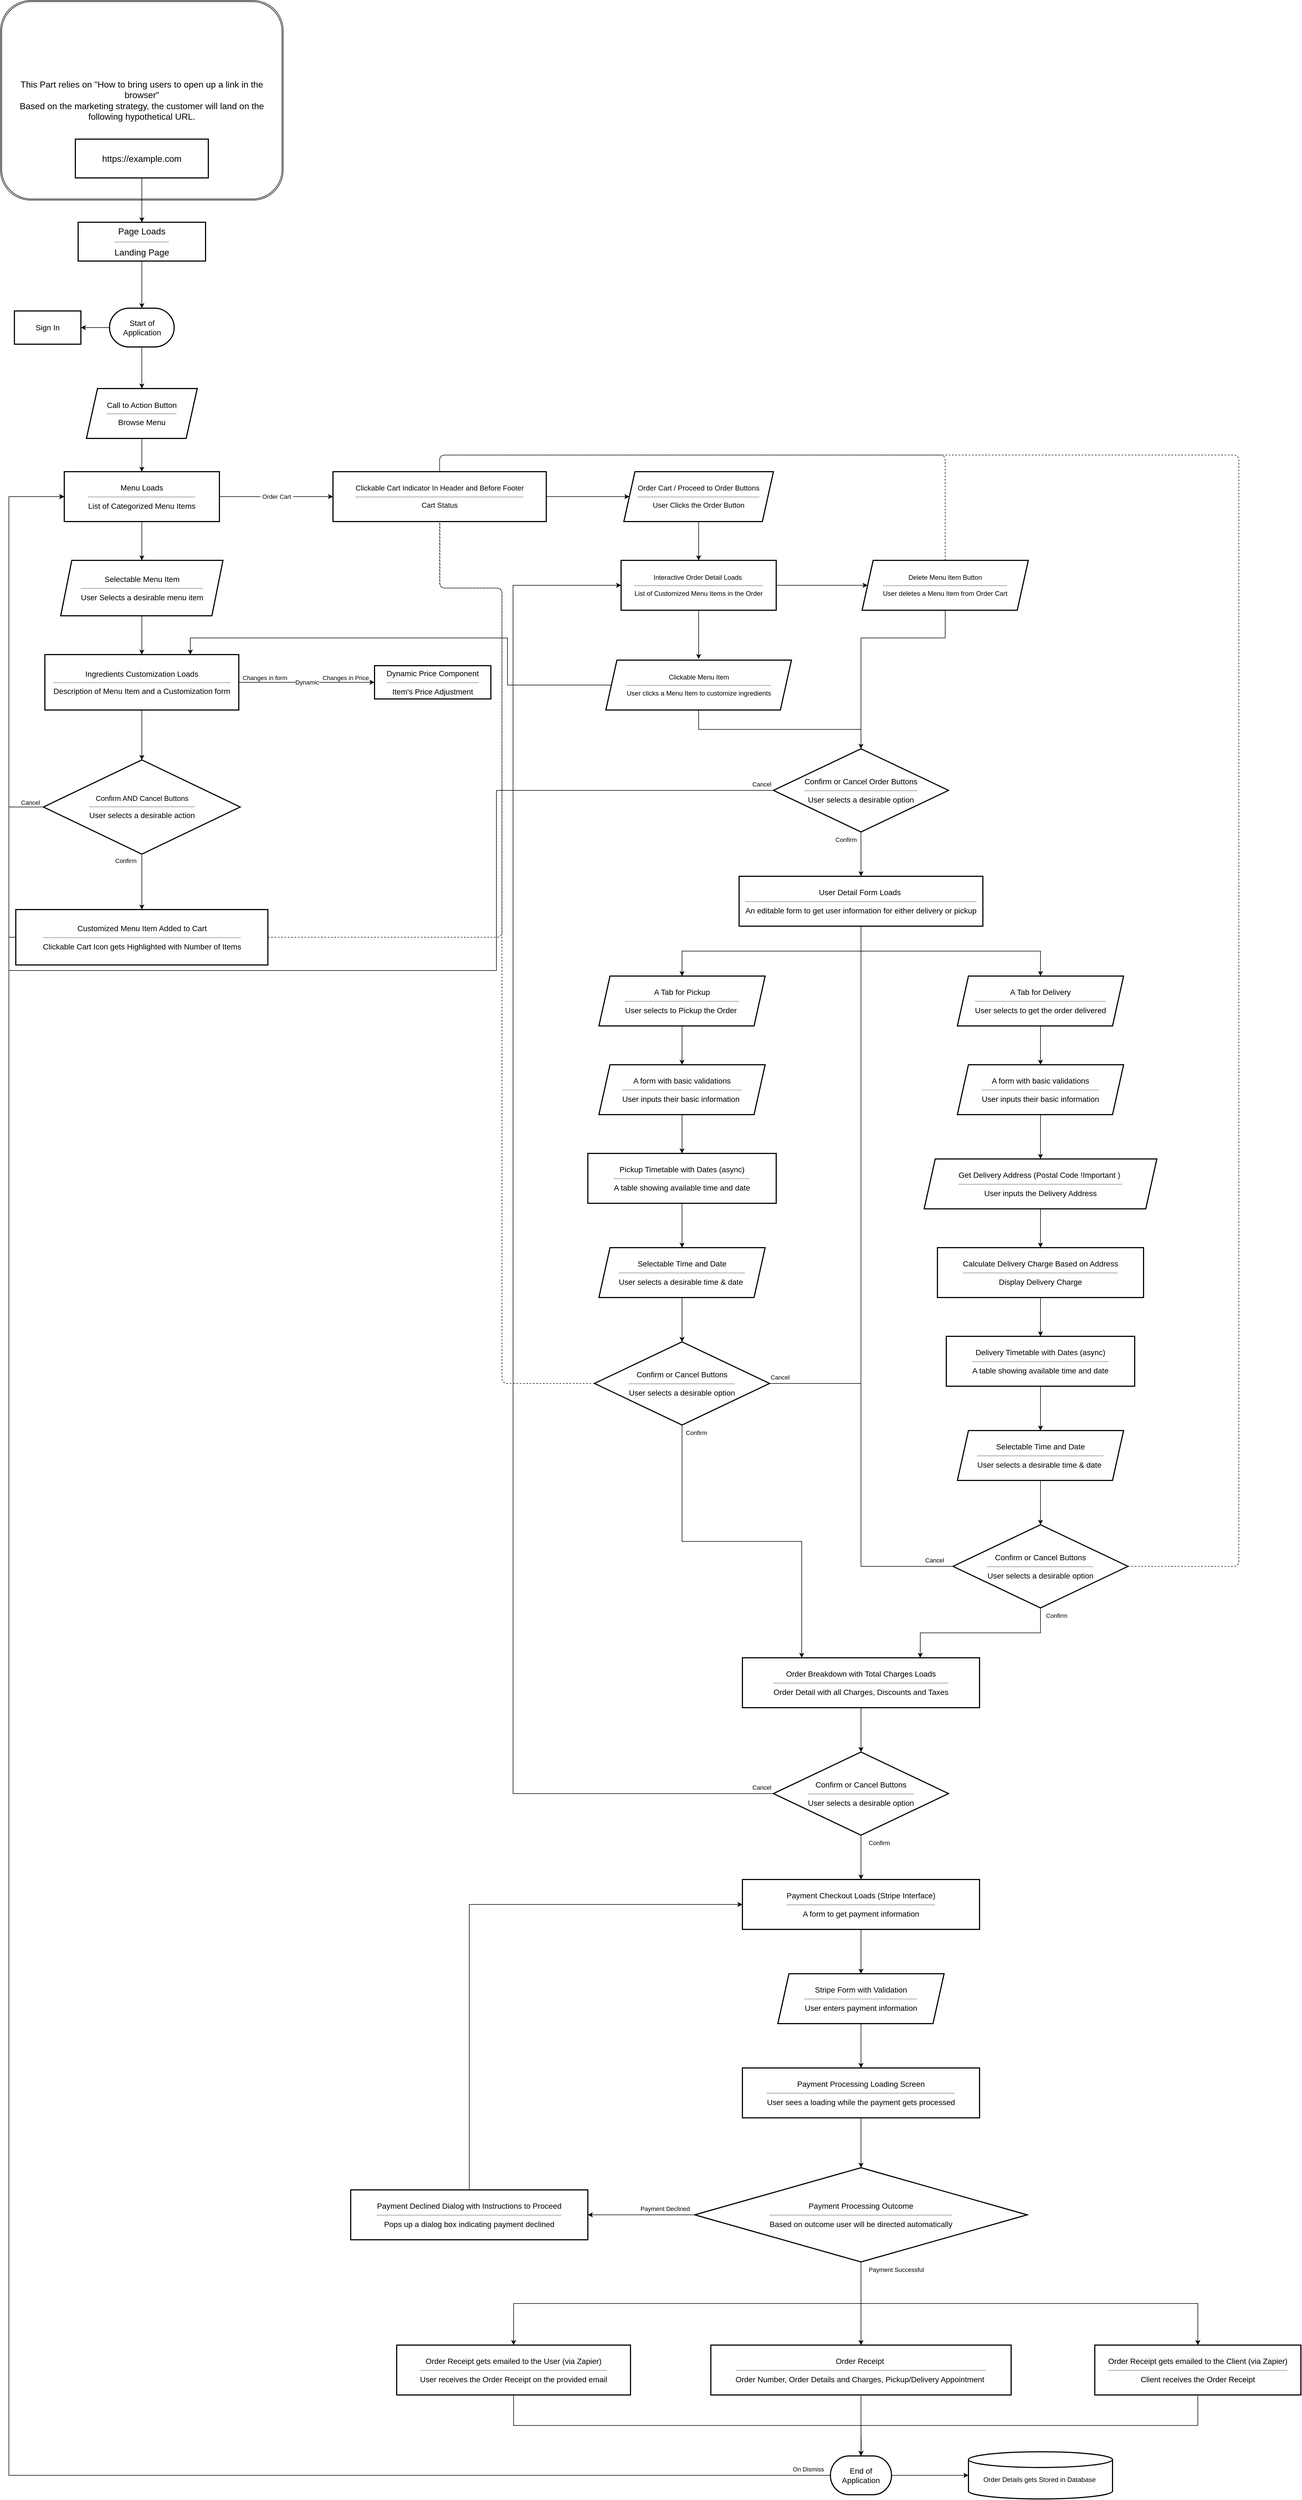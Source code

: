 <mxfile version="14.6.1" type="github">
  <diagram id="C5RBs43oDa-KdzZeNtuy" name="Page-1">
    <mxGraphModel dx="757" dy="1686" grid="1" gridSize="10" guides="1" tooltips="1" connect="1" arrows="1" fold="1" page="1" pageScale="1" pageWidth="827" pageHeight="1169" math="0" shadow="0">
      <root>
        <mxCell id="WIyWlLk6GJQsqaUBKTNV-0" />
        <mxCell id="WIyWlLk6GJQsqaUBKTNV-1" parent="WIyWlLk6GJQsqaUBKTNV-0" />
        <mxCell id="pszC3b5Wna7HMnzYmOuA-0" value="&lt;font style=&quot;font-size: 16px&quot;&gt;This Part relies on &quot;How to bring users to open up a link in the browser&quot;&lt;br&gt;Based on the marketing strategy, the customer will land on the following hypothetical URL.&lt;br&gt;&lt;/font&gt;" style="shape=ext;double=1;rounded=1;whiteSpace=wrap;html=1;fillColor=none;" parent="WIyWlLk6GJQsqaUBKTNV-1" vertex="1">
          <mxGeometry x="25" y="-1120" width="510" height="360" as="geometry" />
        </mxCell>
        <mxCell id="pszC3b5Wna7HMnzYmOuA-4" value="" style="edgeStyle=none;rounded=0;orthogonalLoop=1;jettySize=auto;html=1;" parent="WIyWlLk6GJQsqaUBKTNV-1" source="pszC3b5Wna7HMnzYmOuA-1" target="pszC3b5Wna7HMnzYmOuA-3" edge="1">
          <mxGeometry relative="1" as="geometry" />
        </mxCell>
        <mxCell id="pszC3b5Wna7HMnzYmOuA-1" value="&lt;font style=&quot;font-size: 16px&quot;&gt;https://example.com&lt;/font&gt;" style="rounded=0;whiteSpace=wrap;html=1;fillColor=none;strokeWidth=2;" parent="WIyWlLk6GJQsqaUBKTNV-1" vertex="1">
          <mxGeometry x="160" y="-870" width="240" height="70" as="geometry" />
        </mxCell>
        <mxCell id="pszC3b5Wna7HMnzYmOuA-7" value="" style="edgeStyle=none;rounded=0;orthogonalLoop=1;jettySize=auto;html=1;" parent="WIyWlLk6GJQsqaUBKTNV-1" source="pszC3b5Wna7HMnzYmOuA-3" target="pszC3b5Wna7HMnzYmOuA-6" edge="1">
          <mxGeometry relative="1" as="geometry" />
        </mxCell>
        <mxCell id="pszC3b5Wna7HMnzYmOuA-3" value="&lt;font style=&quot;font-size: 16px&quot;&gt;Page Loads&lt;br&gt;&lt;hr&gt;Landing Page&lt;br&gt;&lt;/font&gt;" style="rounded=0;whiteSpace=wrap;html=1;fillColor=none;strokeWidth=2;" parent="WIyWlLk6GJQsqaUBKTNV-1" vertex="1">
          <mxGeometry x="165" y="-720" width="230" height="70" as="geometry" />
        </mxCell>
        <mxCell id="pszC3b5Wna7HMnzYmOuA-9" value="" style="edgeStyle=none;rounded=0;orthogonalLoop=1;jettySize=auto;html=1;" parent="WIyWlLk6GJQsqaUBKTNV-1" source="pszC3b5Wna7HMnzYmOuA-6" target="pszC3b5Wna7HMnzYmOuA-8" edge="1">
          <mxGeometry relative="1" as="geometry" />
        </mxCell>
        <mxCell id="pszC3b5Wna7HMnzYmOuA-11" value="" style="edgeStyle=none;rounded=0;orthogonalLoop=1;jettySize=auto;html=1;" parent="WIyWlLk6GJQsqaUBKTNV-1" source="pszC3b5Wna7HMnzYmOuA-6" target="pszC3b5Wna7HMnzYmOuA-10" edge="1">
          <mxGeometry relative="1" as="geometry" />
        </mxCell>
        <mxCell id="pszC3b5Wna7HMnzYmOuA-6" value="&lt;font style=&quot;font-size: 14px&quot;&gt;Start of Application&lt;/font&gt;" style="strokeWidth=2;html=1;shape=mxgraph.flowchart.terminator;whiteSpace=wrap;fillColor=none;" parent="WIyWlLk6GJQsqaUBKTNV-1" vertex="1">
          <mxGeometry x="221.66" y="-565" width="116.67" height="70" as="geometry" />
        </mxCell>
        <mxCell id="pszC3b5Wna7HMnzYmOuA-8" value="&lt;font style=&quot;font-size: 14px&quot;&gt;Sign In&lt;/font&gt;" style="whiteSpace=wrap;html=1;strokeWidth=2;fillColor=none;" parent="WIyWlLk6GJQsqaUBKTNV-1" vertex="1">
          <mxGeometry x="50" y="-560" width="120" height="60" as="geometry" />
        </mxCell>
        <mxCell id="pszC3b5Wna7HMnzYmOuA-13" value="" style="edgeStyle=none;rounded=0;orthogonalLoop=1;jettySize=auto;html=1;" parent="WIyWlLk6GJQsqaUBKTNV-1" source="pszC3b5Wna7HMnzYmOuA-10" target="pszC3b5Wna7HMnzYmOuA-12" edge="1">
          <mxGeometry relative="1" as="geometry" />
        </mxCell>
        <mxCell id="pszC3b5Wna7HMnzYmOuA-10" value="&lt;span style=&quot;font-size: 14px&quot;&gt;Call to Action Button&lt;br&gt;&lt;/span&gt;&lt;hr&gt;&lt;font style=&quot;font-size: 14px&quot;&gt;Browse Menu&lt;/font&gt;" style="shape=parallelogram;perimeter=parallelogramPerimeter;whiteSpace=wrap;html=1;fixedSize=1;strokeWidth=2;fillColor=none;" parent="WIyWlLk6GJQsqaUBKTNV-1" vertex="1">
          <mxGeometry x="180" y="-420" width="200" height="90" as="geometry" />
        </mxCell>
        <mxCell id="pszC3b5Wna7HMnzYmOuA-16" value="" style="edgeStyle=none;rounded=0;orthogonalLoop=1;jettySize=auto;html=1;" parent="WIyWlLk6GJQsqaUBKTNV-1" source="pszC3b5Wna7HMnzYmOuA-12" target="pszC3b5Wna7HMnzYmOuA-15" edge="1">
          <mxGeometry relative="1" as="geometry" />
        </mxCell>
        <mxCell id="pszC3b5Wna7HMnzYmOuA-12" value="&lt;font style=&quot;font-size: 14px&quot;&gt;Menu Loads&lt;br&gt;&lt;/font&gt;&lt;hr style=&quot;font-size: 14px&quot;&gt;&lt;font style=&quot;font-size: 14px&quot;&gt;List of Categorized Menu Items&lt;/font&gt;" style="rounded=0;whiteSpace=wrap;html=1;fillColor=none;strokeWidth=2;" parent="WIyWlLk6GJQsqaUBKTNV-1" vertex="1">
          <mxGeometry x="140" y="-270" width="280" height="90" as="geometry" />
        </mxCell>
        <mxCell id="pszC3b5Wna7HMnzYmOuA-31" value="" style="edgeStyle=none;rounded=0;orthogonalLoop=1;jettySize=auto;html=1;" parent="WIyWlLk6GJQsqaUBKTNV-1" source="pszC3b5Wna7HMnzYmOuA-15" target="pszC3b5Wna7HMnzYmOuA-17" edge="1">
          <mxGeometry relative="1" as="geometry" />
        </mxCell>
        <mxCell id="pszC3b5Wna7HMnzYmOuA-15" value="&lt;font style=&quot;font-size: 14px&quot;&gt;Selectable Menu Item&lt;br&gt;&lt;/font&gt;&lt;hr style=&quot;font-size: 14px&quot;&gt;&lt;font style=&quot;font-size: 14px&quot;&gt;User Selects a desirable menu item&lt;/font&gt;" style="shape=parallelogram;perimeter=parallelogramPerimeter;whiteSpace=wrap;html=1;fixedSize=1;strokeWidth=2;fillColor=none;" parent="WIyWlLk6GJQsqaUBKTNV-1" vertex="1">
          <mxGeometry x="133.57" y="-110" width="292.86" height="100" as="geometry" />
        </mxCell>
        <mxCell id="pszC3b5Wna7HMnzYmOuA-34" value="" style="edgeStyle=none;rounded=0;orthogonalLoop=1;jettySize=auto;html=1;strokeWidth=1;" parent="WIyWlLk6GJQsqaUBKTNV-1" source="pszC3b5Wna7HMnzYmOuA-17" target="pszC3b5Wna7HMnzYmOuA-33" edge="1">
          <mxGeometry relative="1" as="geometry" />
        </mxCell>
        <mxCell id="pszC3b5Wna7HMnzYmOuA-17" value="&lt;font style=&quot;font-size: 14px&quot;&gt;Ingredients Customization Loads&lt;/font&gt;&lt;hr&gt;&lt;font style=&quot;font-size: 14px&quot;&gt;Description of Menu Item and a Customization form&lt;/font&gt;" style="rounded=0;whiteSpace=wrap;html=1;strokeWidth=2;fillColor=none;" parent="WIyWlLk6GJQsqaUBKTNV-1" vertex="1">
          <mxGeometry x="105" y="60" width="350" height="100" as="geometry" />
        </mxCell>
        <mxCell id="pszC3b5Wna7HMnzYmOuA-18" value="&lt;font style=&quot;font-size: 14px&quot;&gt;Dynamic Price Component&lt;br&gt;&lt;/font&gt;&lt;hr style=&quot;font-size: 14px&quot;&gt;&lt;font style=&quot;font-size: 14px&quot;&gt;Item&#39;s Price Adjustment&lt;/font&gt;" style="rounded=0;whiteSpace=wrap;html=1;strokeWidth=2;fillColor=none;" parent="WIyWlLk6GJQsqaUBKTNV-1" vertex="1">
          <mxGeometry x="700" y="80" width="210" height="60" as="geometry" />
        </mxCell>
        <mxCell id="pszC3b5Wna7HMnzYmOuA-25" value="Label" style="endArrow=classic;html=1;exitX=1;exitY=0.5;exitDx=0;exitDy=0;entryX=0;entryY=0.5;entryDx=0;entryDy=0;strokeWidth=1;" parent="WIyWlLk6GJQsqaUBKTNV-1" source="pszC3b5Wna7HMnzYmOuA-17" target="pszC3b5Wna7HMnzYmOuA-18" edge="1">
          <mxGeometry relative="1" as="geometry">
            <mxPoint x="510" y="120" as="sourcePoint" />
            <mxPoint x="670" y="120" as="targetPoint" />
          </mxGeometry>
        </mxCell>
        <mxCell id="pszC3b5Wna7HMnzYmOuA-26" value="Dynamic" style="edgeLabel;resizable=0;html=1;align=center;verticalAlign=middle;" parent="pszC3b5Wna7HMnzYmOuA-25" connectable="0" vertex="1">
          <mxGeometry relative="1" as="geometry" />
        </mxCell>
        <mxCell id="pszC3b5Wna7HMnzYmOuA-27" value="Changes in form&amp;nbsp;" style="edgeLabel;resizable=0;html=1;align=left;verticalAlign=bottom;" parent="pszC3b5Wna7HMnzYmOuA-25" connectable="0" vertex="1">
          <mxGeometry x="-1" relative="1" as="geometry">
            <mxPoint x="5" as="offset" />
          </mxGeometry>
        </mxCell>
        <mxCell id="pszC3b5Wna7HMnzYmOuA-28" value="Changes in Price" style="edgeLabel;resizable=0;html=1;align=right;verticalAlign=bottom;" parent="pszC3b5Wna7HMnzYmOuA-25" connectable="0" vertex="1">
          <mxGeometry x="1" relative="1" as="geometry">
            <mxPoint x="-10" as="offset" />
          </mxGeometry>
        </mxCell>
        <mxCell id="pszC3b5Wna7HMnzYmOuA-36" style="edgeStyle=orthogonalEdgeStyle;rounded=0;orthogonalLoop=1;jettySize=auto;html=1;exitX=0;exitY=0.5;exitDx=0;exitDy=0;strokeWidth=1;entryX=0;entryY=0.5;entryDx=0;entryDy=0;" parent="WIyWlLk6GJQsqaUBKTNV-1" source="pszC3b5Wna7HMnzYmOuA-33" target="pszC3b5Wna7HMnzYmOuA-12" edge="1">
          <mxGeometry relative="1" as="geometry">
            <mxPoint x="60" y="-110" as="targetPoint" />
            <Array as="points">
              <mxPoint x="40" y="335" />
              <mxPoint x="40" y="-225" />
            </Array>
          </mxGeometry>
        </mxCell>
        <mxCell id="pszC3b5Wna7HMnzYmOuA-42" style="edgeStyle=none;rounded=0;orthogonalLoop=1;jettySize=auto;html=1;exitX=0.5;exitY=1;exitDx=0;exitDy=0;entryX=0.5;entryY=0;entryDx=0;entryDy=0;strokeWidth=1;" parent="WIyWlLk6GJQsqaUBKTNV-1" source="pszC3b5Wna7HMnzYmOuA-33" target="pszC3b5Wna7HMnzYmOuA-41" edge="1">
          <mxGeometry relative="1" as="geometry" />
        </mxCell>
        <mxCell id="pszC3b5Wna7HMnzYmOuA-33" value="&lt;font style=&quot;font-size: 13px&quot;&gt;Confirm AND Cancel Buttons&lt;br&gt;&lt;/font&gt;&lt;hr style=&quot;font-size: 13px&quot;&gt;&lt;font style=&quot;font-size: 14px&quot;&gt;User selects a desirable action&lt;/font&gt;" style="rhombus;whiteSpace=wrap;html=1;strokeWidth=2;fillColor=none;" parent="WIyWlLk6GJQsqaUBKTNV-1" vertex="1">
          <mxGeometry x="102.5" y="250" width="355" height="170" as="geometry" />
        </mxCell>
        <mxCell id="pszC3b5Wna7HMnzYmOuA-40" value="Cancel" style="edgeLabel;resizable=0;html=1;align=left;verticalAlign=bottom;" parent="WIyWlLk6GJQsqaUBKTNV-1" connectable="0" vertex="1">
          <mxGeometry x="60" y="335" as="geometry" />
        </mxCell>
        <mxCell id="FM6P1bmNul1NjfTxwIoS-1" style="edgeStyle=orthogonalEdgeStyle;rounded=0;orthogonalLoop=1;jettySize=auto;html=1;exitX=0;exitY=0.5;exitDx=0;exitDy=0;entryX=0;entryY=0.5;entryDx=0;entryDy=0;" parent="WIyWlLk6GJQsqaUBKTNV-1" source="pszC3b5Wna7HMnzYmOuA-41" target="pszC3b5Wna7HMnzYmOuA-12" edge="1">
          <mxGeometry relative="1" as="geometry">
            <mxPoint x="40" y="-220" as="targetPoint" />
            <Array as="points">
              <mxPoint x="40" y="570" />
              <mxPoint x="40" y="-225" />
            </Array>
          </mxGeometry>
        </mxCell>
        <mxCell id="pszC3b5Wna7HMnzYmOuA-41" value="&lt;font style=&quot;font-size: 14px&quot;&gt;Customized Menu Item Added to Cart&lt;br&gt;&lt;/font&gt;&lt;hr style=&quot;font-size: 14px&quot;&gt;&lt;font style=&quot;font-size: 14px&quot;&gt;Clickable Cart Icon gets Highlighted with Number of Items&lt;/font&gt;" style="rounded=0;whiteSpace=wrap;html=1;strokeWidth=2;fillColor=none;" parent="WIyWlLk6GJQsqaUBKTNV-1" vertex="1">
          <mxGeometry x="52.5" y="520" width="455" height="100" as="geometry" />
        </mxCell>
        <mxCell id="pszC3b5Wna7HMnzYmOuA-43" value="Confirm" style="edgeLabel;resizable=0;html=1;align=left;verticalAlign=bottom;" parent="WIyWlLk6GJQsqaUBKTNV-1" connectable="0" vertex="1">
          <mxGeometry x="230" y="440" as="geometry" />
        </mxCell>
        <mxCell id="FM6P1bmNul1NjfTxwIoS-2" value="&lt;font style=&quot;font-size: 13px&quot;&gt;Clickable Cart Indicator In Header and Before Footer&lt;br&gt;&lt;hr&gt;Cart Status&lt;br&gt;&lt;/font&gt;" style="rounded=0;whiteSpace=wrap;html=1;strokeWidth=2;" parent="WIyWlLk6GJQsqaUBKTNV-1" vertex="1">
          <mxGeometry x="625" y="-270" width="385" height="90" as="geometry" />
        </mxCell>
        <mxCell id="FM6P1bmNul1NjfTxwIoS-5" value="&amp;nbsp;Order Cart&amp;nbsp;" style="endArrow=classic;html=1;exitX=1;exitY=0.5;exitDx=0;exitDy=0;entryX=0;entryY=0.5;entryDx=0;entryDy=0;" parent="WIyWlLk6GJQsqaUBKTNV-1" source="pszC3b5Wna7HMnzYmOuA-12" target="FM6P1bmNul1NjfTxwIoS-2" edge="1">
          <mxGeometry relative="1" as="geometry">
            <mxPoint x="426.43" y="-225.34" as="sourcePoint" />
            <mxPoint x="620" y="-225" as="targetPoint" />
          </mxGeometry>
        </mxCell>
        <mxCell id="FM6P1bmNul1NjfTxwIoS-7" value="" style="endArrow=none;dashed=1;html=1;exitX=1;exitY=0.5;exitDx=0;exitDy=0;edgeStyle=orthogonalEdgeStyle;entryX=0.5;entryY=1;entryDx=0;entryDy=0;" parent="WIyWlLk6GJQsqaUBKTNV-1" source="pszC3b5Wna7HMnzYmOuA-41" target="FM6P1bmNul1NjfTxwIoS-2" edge="1">
          <mxGeometry width="50" height="50" relative="1" as="geometry">
            <mxPoint x="730" y="460" as="sourcePoint" />
            <mxPoint x="812" y="-179" as="targetPoint" />
            <Array as="points">
              <mxPoint x="930" y="570" />
              <mxPoint x="930" y="-60" />
              <mxPoint x="818" y="-60" />
              <mxPoint x="818" y="-180" />
            </Array>
          </mxGeometry>
        </mxCell>
        <mxCell id="FM6P1bmNul1NjfTxwIoS-14" style="edgeStyle=none;rounded=0;orthogonalLoop=1;jettySize=auto;html=1;exitX=0.5;exitY=1;exitDx=0;exitDy=0;entryX=0.5;entryY=0;entryDx=0;entryDy=0;" parent="WIyWlLk6GJQsqaUBKTNV-1" source="FM6P1bmNul1NjfTxwIoS-10" target="FM6P1bmNul1NjfTxwIoS-12" edge="1">
          <mxGeometry relative="1" as="geometry" />
        </mxCell>
        <mxCell id="FM6P1bmNul1NjfTxwIoS-10" value="&lt;font style=&quot;font-size: 13px&quot;&gt;Order Cart / Proceed to Order Buttons&lt;br&gt;&lt;/font&gt;&lt;hr style=&quot;font-size: 13px&quot;&gt;&lt;font style=&quot;font-size: 13px&quot;&gt;User Clicks the Order Button&lt;/font&gt;" style="shape=parallelogram;perimeter=parallelogramPerimeter;whiteSpace=wrap;html=1;fixedSize=1;strokeWidth=2;" parent="WIyWlLk6GJQsqaUBKTNV-1" vertex="1">
          <mxGeometry x="1150" y="-270" width="270" height="90" as="geometry" />
        </mxCell>
        <mxCell id="FM6P1bmNul1NjfTxwIoS-11" value="" style="endArrow=classic;html=1;exitX=1;exitY=0.5;exitDx=0;exitDy=0;entryX=0;entryY=0.5;entryDx=0;entryDy=0;" parent="WIyWlLk6GJQsqaUBKTNV-1" source="FM6P1bmNul1NjfTxwIoS-2" target="FM6P1bmNul1NjfTxwIoS-10" edge="1">
          <mxGeometry width="50" height="50" relative="1" as="geometry">
            <mxPoint x="1100" y="-140" as="sourcePoint" />
            <mxPoint x="1150" y="-190" as="targetPoint" />
          </mxGeometry>
        </mxCell>
        <mxCell id="FM6P1bmNul1NjfTxwIoS-17" style="edgeStyle=none;rounded=0;orthogonalLoop=1;jettySize=auto;html=1;exitX=1;exitY=0.5;exitDx=0;exitDy=0;entryX=0;entryY=0.5;entryDx=0;entryDy=0;" parent="WIyWlLk6GJQsqaUBKTNV-1" source="FM6P1bmNul1NjfTxwIoS-12" target="FM6P1bmNul1NjfTxwIoS-15" edge="1">
          <mxGeometry relative="1" as="geometry" />
        </mxCell>
        <mxCell id="FM6P1bmNul1NjfTxwIoS-18" style="edgeStyle=none;rounded=0;orthogonalLoop=1;jettySize=auto;html=1;exitX=0.5;exitY=1;exitDx=0;exitDy=0;" parent="WIyWlLk6GJQsqaUBKTNV-1" source="FM6P1bmNul1NjfTxwIoS-12" edge="1">
          <mxGeometry relative="1" as="geometry">
            <mxPoint x="1285" y="68" as="targetPoint" />
          </mxGeometry>
        </mxCell>
        <mxCell id="FM6P1bmNul1NjfTxwIoS-12" value="Interactive Order Detail Loads&amp;nbsp;&lt;br&gt;&lt;hr&gt;List of Customized Menu Items in the Order" style="rounded=0;whiteSpace=wrap;html=1;strokeWidth=2;" parent="WIyWlLk6GJQsqaUBKTNV-1" vertex="1">
          <mxGeometry x="1145" y="-110" width="280" height="90" as="geometry" />
        </mxCell>
        <mxCell id="FM6P1bmNul1NjfTxwIoS-20" style="edgeStyle=orthogonalEdgeStyle;rounded=1;orthogonalLoop=1;jettySize=auto;html=1;entryX=0.5;entryY=0;entryDx=0;entryDy=0;exitX=0.5;exitY=0;exitDx=0;exitDy=0;dashed=1;elbow=vertical;endArrow=none;endFill=0;" parent="WIyWlLk6GJQsqaUBKTNV-1" source="FM6P1bmNul1NjfTxwIoS-15" target="FM6P1bmNul1NjfTxwIoS-2" edge="1">
          <mxGeometry relative="1" as="geometry">
            <mxPoint x="890" y="-290" as="targetPoint" />
            <Array as="points">
              <mxPoint x="1730" y="-300" />
              <mxPoint x="818" y="-300" />
            </Array>
          </mxGeometry>
        </mxCell>
        <mxCell id="FM6P1bmNul1NjfTxwIoS-23" style="edgeStyle=orthogonalEdgeStyle;rounded=0;orthogonalLoop=1;jettySize=auto;html=1;exitX=0.5;exitY=1;exitDx=0;exitDy=0;endArrow=none;endFill=0;entryX=0.5;entryY=0;entryDx=0;entryDy=0;" parent="WIyWlLk6GJQsqaUBKTNV-1" source="FM6P1bmNul1NjfTxwIoS-15" target="FM6P1bmNul1NjfTxwIoS-24" edge="1">
          <mxGeometry relative="1" as="geometry">
            <mxPoint x="1580" y="190" as="targetPoint" />
            <Array as="points">
              <mxPoint x="1730" y="30" />
              <mxPoint x="1578" y="30" />
            </Array>
          </mxGeometry>
        </mxCell>
        <mxCell id="FM6P1bmNul1NjfTxwIoS-15" value="Delete Menu Item Button&lt;br&gt;&lt;hr&gt;User deletes a Menu Item from Order Cart" style="shape=parallelogram;perimeter=parallelogramPerimeter;whiteSpace=wrap;html=1;fixedSize=1;strokeWidth=2;" parent="WIyWlLk6GJQsqaUBKTNV-1" vertex="1">
          <mxGeometry x="1580" y="-110" width="300" height="90" as="geometry" />
        </mxCell>
        <mxCell id="FM6P1bmNul1NjfTxwIoS-19" style="edgeStyle=orthogonalEdgeStyle;rounded=0;orthogonalLoop=1;jettySize=auto;html=1;exitX=0;exitY=0.5;exitDx=0;exitDy=0;entryX=0.75;entryY=0;entryDx=0;entryDy=0;" parent="WIyWlLk6GJQsqaUBKTNV-1" source="FM6P1bmNul1NjfTxwIoS-16" target="pszC3b5Wna7HMnzYmOuA-17" edge="1">
          <mxGeometry relative="1" as="geometry">
            <mxPoint x="610" y="40" as="targetPoint" />
            <Array as="points">
              <mxPoint x="940" y="115" />
              <mxPoint x="940" y="30" />
              <mxPoint x="368" y="30" />
            </Array>
          </mxGeometry>
        </mxCell>
        <mxCell id="FM6P1bmNul1NjfTxwIoS-22" style="edgeStyle=orthogonalEdgeStyle;rounded=0;orthogonalLoop=1;jettySize=auto;html=1;exitX=0.5;exitY=1;exitDx=0;exitDy=0;endArrow=classic;endFill=1;entryX=0.5;entryY=0;entryDx=0;entryDy=0;startArrow=none;startFill=0;" parent="WIyWlLk6GJQsqaUBKTNV-1" source="FM6P1bmNul1NjfTxwIoS-16" target="FM6P1bmNul1NjfTxwIoS-24" edge="1">
          <mxGeometry relative="1" as="geometry">
            <mxPoint x="1580" y="210" as="targetPoint" />
          </mxGeometry>
        </mxCell>
        <mxCell id="FM6P1bmNul1NjfTxwIoS-16" value="Clickable Menu Item&lt;br&gt;&lt;hr&gt;User clicks a Menu Item to customize ingredients" style="shape=parallelogram;perimeter=parallelogramPerimeter;whiteSpace=wrap;html=1;fixedSize=1;strokeWidth=2;" parent="WIyWlLk6GJQsqaUBKTNV-1" vertex="1">
          <mxGeometry x="1117.5" y="70" width="335" height="90" as="geometry" />
        </mxCell>
        <mxCell id="FM6P1bmNul1NjfTxwIoS-28" style="edgeStyle=orthogonalEdgeStyle;rounded=0;orthogonalLoop=1;jettySize=auto;html=1;exitX=0;exitY=0.5;exitDx=0;exitDy=0;startArrow=none;startFill=0;endArrow=none;endFill=0;" parent="WIyWlLk6GJQsqaUBKTNV-1" source="FM6P1bmNul1NjfTxwIoS-24" edge="1">
          <mxGeometry relative="1" as="geometry">
            <mxPoint x="40" y="570" as="targetPoint" />
            <Array as="points">
              <mxPoint x="920" y="305" />
              <mxPoint x="920" y="630" />
              <mxPoint x="40" y="630" />
            </Array>
          </mxGeometry>
        </mxCell>
        <mxCell id="FM6P1bmNul1NjfTxwIoS-33" style="edgeStyle=none;rounded=0;orthogonalLoop=1;jettySize=auto;html=1;exitX=0.5;exitY=1;exitDx=0;exitDy=0;startArrow=none;startFill=0;endArrow=classic;endFill=1;" parent="WIyWlLk6GJQsqaUBKTNV-1" source="FM6P1bmNul1NjfTxwIoS-24" target="FM6P1bmNul1NjfTxwIoS-32" edge="1">
          <mxGeometry relative="1" as="geometry" />
        </mxCell>
        <mxCell id="FM6P1bmNul1NjfTxwIoS-24" value="&lt;font style=&quot;font-size: 14px&quot;&gt;Confirm or Cancel Order Buttons&lt;br&gt;&lt;/font&gt;&lt;hr style=&quot;font-size: 14px&quot;&gt;&lt;font style=&quot;font-size: 14px&quot;&gt;User selects a desirable option&lt;br&gt;&lt;/font&gt;" style="rhombus;whiteSpace=wrap;html=1;strokeWidth=2;" parent="WIyWlLk6GJQsqaUBKTNV-1" vertex="1">
          <mxGeometry x="1420" y="230" width="316" height="150" as="geometry" />
        </mxCell>
        <mxCell id="FM6P1bmNul1NjfTxwIoS-30" value="&lt;meta charset=&quot;utf-8&quot;&gt;&lt;span style=&quot;color: rgb(0, 0, 0); font-family: helvetica; font-size: 11px; font-style: normal; font-weight: 400; letter-spacing: normal; text-align: left; text-indent: 0px; text-transform: none; word-spacing: 0px; background-color: rgb(255, 255, 255); display: inline; float: none;&quot;&gt;Cancel&lt;/span&gt;" style="text;whiteSpace=wrap;html=1;" parent="WIyWlLk6GJQsqaUBKTNV-1" vertex="1">
          <mxGeometry x="1380" y="280" width="60" height="30" as="geometry" />
        </mxCell>
        <mxCell id="FM6P1bmNul1NjfTxwIoS-39" style="edgeStyle=orthogonalEdgeStyle;rounded=0;orthogonalLoop=1;jettySize=auto;html=1;exitX=0.5;exitY=1;exitDx=0;exitDy=0;startArrow=none;startFill=0;endArrow=classic;endFill=1;strokeWidth=1;" parent="WIyWlLk6GJQsqaUBKTNV-1" source="FM6P1bmNul1NjfTxwIoS-32" target="FM6P1bmNul1NjfTxwIoS-37" edge="1">
          <mxGeometry relative="1" as="geometry" />
        </mxCell>
        <mxCell id="FM6P1bmNul1NjfTxwIoS-40" style="edgeStyle=orthogonalEdgeStyle;rounded=0;orthogonalLoop=1;jettySize=auto;html=1;exitX=0.5;exitY=1;exitDx=0;exitDy=0;startArrow=none;startFill=0;endArrow=classic;endFill=1;strokeWidth=1;" parent="WIyWlLk6GJQsqaUBKTNV-1" source="FM6P1bmNul1NjfTxwIoS-32" target="FM6P1bmNul1NjfTxwIoS-38" edge="1">
          <mxGeometry relative="1" as="geometry" />
        </mxCell>
        <mxCell id="FM6P1bmNul1NjfTxwIoS-32" value="&lt;font style=&quot;font-size: 14px&quot;&gt;User Detail Form Loads&amp;nbsp;&lt;br&gt;&lt;/font&gt;&lt;hr style=&quot;font-size: 14px&quot;&gt;&lt;font style=&quot;font-size: 14px&quot;&gt;An editable form to get user information for either delivery or pickup&lt;/font&gt;" style="rounded=0;whiteSpace=wrap;html=1;strokeWidth=2;" parent="WIyWlLk6GJQsqaUBKTNV-1" vertex="1">
          <mxGeometry x="1358" y="460" width="440" height="90" as="geometry" />
        </mxCell>
        <mxCell id="FM6P1bmNul1NjfTxwIoS-34" value="&lt;span style=&quot;color: rgb(0 , 0 , 0) ; font-family: &amp;#34;helvetica&amp;#34; ; font-size: 11px ; font-style: normal ; font-weight: 400 ; letter-spacing: normal ; text-align: left ; text-indent: 0px ; text-transform: none ; word-spacing: 0px ; background-color: rgb(255 , 255 , 255) ; display: inline ; float: none&quot;&gt;Confirm&lt;/span&gt;" style="text;whiteSpace=wrap;html=1;" parent="WIyWlLk6GJQsqaUBKTNV-1" vertex="1">
          <mxGeometry x="1530" y="380" width="60" height="30" as="geometry" />
        </mxCell>
        <mxCell id="FM6P1bmNul1NjfTxwIoS-43" style="edgeStyle=none;rounded=0;orthogonalLoop=1;jettySize=auto;html=1;exitX=0.5;exitY=1;exitDx=0;exitDy=0;startArrow=none;startFill=0;endArrow=classic;endFill=1;strokeWidth=1;" parent="WIyWlLk6GJQsqaUBKTNV-1" source="FM6P1bmNul1NjfTxwIoS-37" target="FM6P1bmNul1NjfTxwIoS-41" edge="1">
          <mxGeometry relative="1" as="geometry" />
        </mxCell>
        <mxCell id="FM6P1bmNul1NjfTxwIoS-37" value="&lt;font style=&quot;font-size: 14px&quot;&gt;A Tab for Pickup&lt;br&gt;&lt;/font&gt;&lt;hr style=&quot;font-size: 14px&quot;&gt;&lt;font style=&quot;font-size: 14px&quot;&gt;User selects to Pickup the Order&amp;nbsp;&lt;/font&gt;" style="shape=parallelogram;perimeter=parallelogramPerimeter;whiteSpace=wrap;html=1;fixedSize=1;strokeWidth=2;" parent="WIyWlLk6GJQsqaUBKTNV-1" vertex="1">
          <mxGeometry x="1105" y="640" width="300" height="90" as="geometry" />
        </mxCell>
        <mxCell id="FM6P1bmNul1NjfTxwIoS-44" style="edgeStyle=none;rounded=0;orthogonalLoop=1;jettySize=auto;html=1;exitX=0.5;exitY=1;exitDx=0;exitDy=0;entryX=0.5;entryY=0;entryDx=0;entryDy=0;startArrow=none;startFill=0;endArrow=classic;endFill=1;strokeWidth=1;" parent="WIyWlLk6GJQsqaUBKTNV-1" source="FM6P1bmNul1NjfTxwIoS-38" target="FM6P1bmNul1NjfTxwIoS-42" edge="1">
          <mxGeometry relative="1" as="geometry" />
        </mxCell>
        <mxCell id="FM6P1bmNul1NjfTxwIoS-38" value="&lt;font style=&quot;font-size: 14px&quot;&gt;A Tab for Delivery&lt;br&gt;&lt;/font&gt;&lt;hr style=&quot;font-size: 14px&quot;&gt;&lt;font style=&quot;font-size: 14px&quot;&gt;User selects to get the order delivered&lt;/font&gt;" style="shape=parallelogram;perimeter=parallelogramPerimeter;whiteSpace=wrap;html=1;fixedSize=1;strokeWidth=2;" parent="WIyWlLk6GJQsqaUBKTNV-1" vertex="1">
          <mxGeometry x="1752" y="640" width="300" height="90" as="geometry" />
        </mxCell>
        <mxCell id="FM6P1bmNul1NjfTxwIoS-47" style="edgeStyle=none;rounded=0;orthogonalLoop=1;jettySize=auto;html=1;exitX=0.5;exitY=1;exitDx=0;exitDy=0;startArrow=none;startFill=0;endArrow=classic;endFill=1;strokeWidth=1;" parent="WIyWlLk6GJQsqaUBKTNV-1" source="FM6P1bmNul1NjfTxwIoS-41" target="FM6P1bmNul1NjfTxwIoS-46" edge="1">
          <mxGeometry relative="1" as="geometry" />
        </mxCell>
        <mxCell id="FM6P1bmNul1NjfTxwIoS-41" value="&lt;font style=&quot;font-size: 14px&quot;&gt;A form with basic validations&lt;br&gt;&lt;/font&gt;&lt;hr style=&quot;font-size: 14px&quot;&gt;&lt;font style=&quot;font-size: 14px&quot;&gt;User inputs their basic information&amp;nbsp;&lt;/font&gt;" style="shape=parallelogram;perimeter=parallelogramPerimeter;whiteSpace=wrap;html=1;fixedSize=1;strokeWidth=2;" parent="WIyWlLk6GJQsqaUBKTNV-1" vertex="1">
          <mxGeometry x="1105" y="800" width="300" height="90" as="geometry" />
        </mxCell>
        <mxCell id="ng4lnUKTJqoICK68N6fb-3" style="edgeStyle=none;rounded=0;orthogonalLoop=1;jettySize=auto;html=1;" edge="1" parent="WIyWlLk6GJQsqaUBKTNV-1" source="FM6P1bmNul1NjfTxwIoS-42" target="ng4lnUKTJqoICK68N6fb-2">
          <mxGeometry relative="1" as="geometry" />
        </mxCell>
        <mxCell id="FM6P1bmNul1NjfTxwIoS-42" value="&lt;font style=&quot;font-size: 14px&quot;&gt;A form with basic validations&lt;br&gt;&lt;/font&gt;&lt;hr style=&quot;font-size: 14px&quot;&gt;&lt;font style=&quot;font-size: 14px&quot;&gt;User inputs their basic information&lt;/font&gt;" style="shape=parallelogram;perimeter=parallelogramPerimeter;whiteSpace=wrap;html=1;fixedSize=1;strokeWidth=2;" parent="WIyWlLk6GJQsqaUBKTNV-1" vertex="1">
          <mxGeometry x="1752" y="800" width="300" height="90" as="geometry" />
        </mxCell>
        <mxCell id="FM6P1bmNul1NjfTxwIoS-49" style="edgeStyle=none;rounded=0;orthogonalLoop=1;jettySize=auto;html=1;exitX=0.5;exitY=1;exitDx=0;exitDy=0;entryX=0.5;entryY=0;entryDx=0;entryDy=0;startArrow=none;startFill=0;endArrow=classic;endFill=1;strokeWidth=1;" parent="WIyWlLk6GJQsqaUBKTNV-1" source="FM6P1bmNul1NjfTxwIoS-46" target="FM6P1bmNul1NjfTxwIoS-48" edge="1">
          <mxGeometry relative="1" as="geometry" />
        </mxCell>
        <mxCell id="FM6P1bmNul1NjfTxwIoS-46" value="&lt;font style=&quot;font-size: 14px&quot;&gt;Pickup Timetable with Dates (async)&lt;br&gt;&lt;/font&gt;&lt;hr style=&quot;font-size: 14px&quot;&gt;&lt;span style=&quot;font-size: 14px&quot;&gt;A table showing available time and date&lt;/span&gt;" style="rounded=0;whiteSpace=wrap;html=1;strokeWidth=2;" parent="WIyWlLk6GJQsqaUBKTNV-1" vertex="1">
          <mxGeometry x="1085" y="960" width="340" height="90" as="geometry" />
        </mxCell>
        <mxCell id="FM6P1bmNul1NjfTxwIoS-51" style="edgeStyle=none;rounded=0;orthogonalLoop=1;jettySize=auto;html=1;exitX=0.5;exitY=1;exitDx=0;exitDy=0;startArrow=none;startFill=0;endArrow=classic;endFill=1;strokeWidth=1;" parent="WIyWlLk6GJQsqaUBKTNV-1" source="FM6P1bmNul1NjfTxwIoS-48" target="FM6P1bmNul1NjfTxwIoS-50" edge="1">
          <mxGeometry relative="1" as="geometry" />
        </mxCell>
        <mxCell id="FM6P1bmNul1NjfTxwIoS-48" value="&lt;font style=&quot;font-size: 14px&quot;&gt;Selectable Time and Date&lt;br&gt;&lt;/font&gt;&lt;hr style=&quot;font-size: 14px&quot;&gt;&lt;font style=&quot;font-size: 14px&quot;&gt;User selects a desirable time &amp;amp; date&amp;nbsp;&lt;/font&gt;" style="shape=parallelogram;perimeter=parallelogramPerimeter;whiteSpace=wrap;html=1;fixedSize=1;strokeWidth=2;" parent="WIyWlLk6GJQsqaUBKTNV-1" vertex="1">
          <mxGeometry x="1105" y="1130" width="300" height="90" as="geometry" />
        </mxCell>
        <mxCell id="FM6P1bmNul1NjfTxwIoS-53" style="edgeStyle=orthogonalEdgeStyle;rounded=1;orthogonalLoop=1;jettySize=auto;html=1;exitX=0;exitY=0.5;exitDx=0;exitDy=0;startArrow=none;startFill=0;endArrow=none;endFill=0;strokeWidth=1;entryX=0.5;entryY=1;entryDx=0;entryDy=0;dashed=1;" parent="WIyWlLk6GJQsqaUBKTNV-1" source="FM6P1bmNul1NjfTxwIoS-50" target="FM6P1bmNul1NjfTxwIoS-2" edge="1">
          <mxGeometry relative="1" as="geometry">
            <mxPoint x="830" y="-100" as="targetPoint" />
            <Array as="points">
              <mxPoint x="930" y="1375" />
              <mxPoint x="930" y="-60" />
              <mxPoint x="818" y="-60" />
            </Array>
          </mxGeometry>
        </mxCell>
        <mxCell id="FM6P1bmNul1NjfTxwIoS-54" style="edgeStyle=orthogonalEdgeStyle;rounded=0;orthogonalLoop=1;jettySize=auto;html=1;exitX=1;exitY=0.5;exitDx=0;exitDy=0;startArrow=none;startFill=0;endArrow=none;endFill=0;strokeWidth=1;entryX=0.5;entryY=1;entryDx=0;entryDy=0;" parent="WIyWlLk6GJQsqaUBKTNV-1" source="FM6P1bmNul1NjfTxwIoS-50" target="FM6P1bmNul1NjfTxwIoS-32" edge="1">
          <mxGeometry relative="1" as="geometry">
            <mxPoint x="1580" y="600" as="targetPoint" />
            <Array as="points">
              <mxPoint x="1578" y="1375" />
            </Array>
          </mxGeometry>
        </mxCell>
        <mxCell id="ng4lnUKTJqoICK68N6fb-16" style="edgeStyle=orthogonalEdgeStyle;rounded=0;orthogonalLoop=1;jettySize=auto;html=1;exitX=0.5;exitY=1;exitDx=0;exitDy=0;entryX=0.25;entryY=0;entryDx=0;entryDy=0;endArrow=classic;endFill=1;" edge="1" parent="WIyWlLk6GJQsqaUBKTNV-1" source="FM6P1bmNul1NjfTxwIoS-50" target="ng4lnUKTJqoICK68N6fb-15">
          <mxGeometry relative="1" as="geometry" />
        </mxCell>
        <mxCell id="FM6P1bmNul1NjfTxwIoS-50" value="&lt;font style=&quot;font-size: 14px&quot;&gt;Confirm or Cancel Buttons&lt;br&gt;&lt;/font&gt;&lt;hr style=&quot;font-size: 14px&quot;&gt;&lt;font style=&quot;font-size: 14px&quot;&gt;User selects a desirable option&lt;br&gt;&lt;/font&gt;" style="rhombus;whiteSpace=wrap;html=1;strokeWidth=2;" parent="WIyWlLk6GJQsqaUBKTNV-1" vertex="1">
          <mxGeometry x="1097" y="1300" width="316" height="150" as="geometry" />
        </mxCell>
        <mxCell id="FM6P1bmNul1NjfTxwIoS-55" value="&lt;meta charset=&quot;utf-8&quot;&gt;&lt;span style=&quot;color: rgb(0, 0, 0); font-family: helvetica; font-size: 11px; font-style: normal; font-weight: 400; letter-spacing: normal; text-align: left; text-indent: 0px; text-transform: none; word-spacing: 0px; background-color: rgb(255, 255, 255); display: inline; float: none;&quot;&gt;Cancel&lt;/span&gt;" style="text;whiteSpace=wrap;html=1;" parent="WIyWlLk6GJQsqaUBKTNV-1" vertex="1">
          <mxGeometry x="1413" y="1350" width="60" height="30" as="geometry" />
        </mxCell>
        <mxCell id="ng4lnUKTJqoICK68N6fb-5" style="edgeStyle=none;rounded=0;orthogonalLoop=1;jettySize=auto;html=1;exitX=0.5;exitY=1;exitDx=0;exitDy=0;entryX=0.5;entryY=0;entryDx=0;entryDy=0;" edge="1" parent="WIyWlLk6GJQsqaUBKTNV-1" source="ng4lnUKTJqoICK68N6fb-2" target="ng4lnUKTJqoICK68N6fb-4">
          <mxGeometry relative="1" as="geometry" />
        </mxCell>
        <mxCell id="ng4lnUKTJqoICK68N6fb-2" value="&lt;font style=&quot;font-size: 14px&quot;&gt;Get Delivery Address (Postal Code !Important )&amp;nbsp;&lt;br&gt;&lt;/font&gt;&lt;hr style=&quot;font-size: 14px&quot;&gt;&lt;font style=&quot;font-size: 14px&quot;&gt;User inputs the Delivery Address&lt;/font&gt;" style="shape=parallelogram;perimeter=parallelogramPerimeter;whiteSpace=wrap;html=1;fixedSize=1;strokeWidth=2;" vertex="1" parent="WIyWlLk6GJQsqaUBKTNV-1">
          <mxGeometry x="1692" y="970" width="420" height="90" as="geometry" />
        </mxCell>
        <mxCell id="ng4lnUKTJqoICK68N6fb-12" style="edgeStyle=none;rounded=0;orthogonalLoop=1;jettySize=auto;html=1;exitX=0.5;exitY=1;exitDx=0;exitDy=0;entryX=0.5;entryY=0;entryDx=0;entryDy=0;" edge="1" parent="WIyWlLk6GJQsqaUBKTNV-1" source="ng4lnUKTJqoICK68N6fb-4" target="ng4lnUKTJqoICK68N6fb-7">
          <mxGeometry relative="1" as="geometry" />
        </mxCell>
        <mxCell id="ng4lnUKTJqoICK68N6fb-4" value="&lt;font style=&quot;font-size: 14px&quot;&gt;Calculate Delivery Charge Based on Address&lt;br&gt;&lt;/font&gt;&lt;hr style=&quot;font-size: 14px&quot;&gt;&lt;font style=&quot;font-size: 14px&quot;&gt;Display Delivery Charge&lt;/font&gt;" style="rounded=0;whiteSpace=wrap;html=1;strokeWidth=2;" vertex="1" parent="WIyWlLk6GJQsqaUBKTNV-1">
          <mxGeometry x="1716" y="1130" width="372" height="90" as="geometry" />
        </mxCell>
        <mxCell id="ng4lnUKTJqoICK68N6fb-6" style="edgeStyle=none;rounded=0;orthogonalLoop=1;jettySize=auto;html=1;exitX=0.5;exitY=1;exitDx=0;exitDy=0;entryX=0.5;entryY=0;entryDx=0;entryDy=0;startArrow=none;startFill=0;endArrow=classic;endFill=1;strokeWidth=1;" edge="1" parent="WIyWlLk6GJQsqaUBKTNV-1" source="ng4lnUKTJqoICK68N6fb-7" target="ng4lnUKTJqoICK68N6fb-9">
          <mxGeometry relative="1" as="geometry" />
        </mxCell>
        <mxCell id="ng4lnUKTJqoICK68N6fb-7" value="&lt;font style=&quot;font-size: 14px&quot;&gt;Delivery Timetable with Dates (async)&lt;br&gt;&lt;/font&gt;&lt;hr style=&quot;font-size: 14px&quot;&gt;&lt;span style=&quot;font-size: 14px&quot;&gt;A table showing available time and date&lt;/span&gt;" style="rounded=0;whiteSpace=wrap;html=1;strokeWidth=2;" vertex="1" parent="WIyWlLk6GJQsqaUBKTNV-1">
          <mxGeometry x="1732" y="1290" width="340" height="90" as="geometry" />
        </mxCell>
        <mxCell id="ng4lnUKTJqoICK68N6fb-8" style="edgeStyle=none;rounded=0;orthogonalLoop=1;jettySize=auto;html=1;exitX=0.5;exitY=1;exitDx=0;exitDy=0;startArrow=none;startFill=0;endArrow=classic;endFill=1;strokeWidth=1;" edge="1" parent="WIyWlLk6GJQsqaUBKTNV-1" source="ng4lnUKTJqoICK68N6fb-9" target="ng4lnUKTJqoICK68N6fb-10">
          <mxGeometry relative="1" as="geometry" />
        </mxCell>
        <mxCell id="ng4lnUKTJqoICK68N6fb-9" value="&lt;font style=&quot;font-size: 14px&quot;&gt;Selectable Time and Date&lt;br&gt;&lt;/font&gt;&lt;hr style=&quot;font-size: 14px&quot;&gt;&lt;font style=&quot;font-size: 14px&quot;&gt;User selects a desirable time &amp;amp; date&amp;nbsp;&lt;/font&gt;" style="shape=parallelogram;perimeter=parallelogramPerimeter;whiteSpace=wrap;html=1;fixedSize=1;strokeWidth=2;" vertex="1" parent="WIyWlLk6GJQsqaUBKTNV-1">
          <mxGeometry x="1752" y="1460" width="300" height="90" as="geometry" />
        </mxCell>
        <mxCell id="ng4lnUKTJqoICK68N6fb-13" style="edgeStyle=orthogonalEdgeStyle;rounded=0;orthogonalLoop=1;jettySize=auto;html=1;exitX=0;exitY=0.5;exitDx=0;exitDy=0;entryX=0.5;entryY=1;entryDx=0;entryDy=0;endArrow=none;endFill=0;" edge="1" parent="WIyWlLk6GJQsqaUBKTNV-1" source="ng4lnUKTJqoICK68N6fb-10" target="FM6P1bmNul1NjfTxwIoS-32">
          <mxGeometry relative="1" as="geometry">
            <mxPoint x="1580" y="570" as="targetPoint" />
          </mxGeometry>
        </mxCell>
        <mxCell id="ng4lnUKTJqoICK68N6fb-14" style="edgeStyle=orthogonalEdgeStyle;rounded=1;orthogonalLoop=1;jettySize=auto;html=1;exitX=1;exitY=0.5;exitDx=0;exitDy=0;endArrow=none;endFill=0;entryX=0.5;entryY=0;entryDx=0;entryDy=0;dashed=1;" edge="1" parent="WIyWlLk6GJQsqaUBKTNV-1" source="ng4lnUKTJqoICK68N6fb-10" target="FM6P1bmNul1NjfTxwIoS-2">
          <mxGeometry relative="1" as="geometry">
            <mxPoint x="1340" y="-300" as="targetPoint" />
            <Array as="points">
              <mxPoint x="2260" y="1705" />
              <mxPoint x="2260" y="-300" />
              <mxPoint x="817" y="-300" />
            </Array>
          </mxGeometry>
        </mxCell>
        <mxCell id="ng4lnUKTJqoICK68N6fb-17" style="edgeStyle=orthogonalEdgeStyle;rounded=0;orthogonalLoop=1;jettySize=auto;html=1;exitX=0.5;exitY=1;exitDx=0;exitDy=0;entryX=0.75;entryY=0;entryDx=0;entryDy=0;endArrow=classic;endFill=1;" edge="1" parent="WIyWlLk6GJQsqaUBKTNV-1" source="ng4lnUKTJqoICK68N6fb-10" target="ng4lnUKTJqoICK68N6fb-15">
          <mxGeometry relative="1" as="geometry" />
        </mxCell>
        <mxCell id="ng4lnUKTJqoICK68N6fb-10" value="&lt;font style=&quot;font-size: 14px&quot;&gt;Confirm or Cancel Buttons&lt;br&gt;&lt;/font&gt;&lt;hr style=&quot;font-size: 14px&quot;&gt;&lt;font style=&quot;font-size: 14px&quot;&gt;User selects a desirable option&lt;br&gt;&lt;/font&gt;" style="rhombus;whiteSpace=wrap;html=1;strokeWidth=2;" vertex="1" parent="WIyWlLk6GJQsqaUBKTNV-1">
          <mxGeometry x="1744" y="1630" width="316" height="150" as="geometry" />
        </mxCell>
        <mxCell id="ng4lnUKTJqoICK68N6fb-11" value="&lt;meta charset=&quot;utf-8&quot;&gt;&lt;span style=&quot;color: rgb(0, 0, 0); font-family: helvetica; font-size: 11px; font-style: normal; font-weight: 400; letter-spacing: normal; text-align: left; text-indent: 0px; text-transform: none; word-spacing: 0px; background-color: rgb(255, 255, 255); display: inline; float: none;&quot;&gt;Cancel&lt;/span&gt;" style="text;whiteSpace=wrap;html=1;" vertex="1" parent="WIyWlLk6GJQsqaUBKTNV-1">
          <mxGeometry x="1692" y="1680" width="60" height="30" as="geometry" />
        </mxCell>
        <mxCell id="ng4lnUKTJqoICK68N6fb-22" style="rounded=0;orthogonalLoop=1;jettySize=auto;html=1;exitX=0.5;exitY=1;exitDx=0;exitDy=0;entryX=0.5;entryY=0;entryDx=0;entryDy=0;endArrow=classic;endFill=1;" edge="1" parent="WIyWlLk6GJQsqaUBKTNV-1" source="ng4lnUKTJqoICK68N6fb-15" target="ng4lnUKTJqoICK68N6fb-21">
          <mxGeometry relative="1" as="geometry" />
        </mxCell>
        <mxCell id="ng4lnUKTJqoICK68N6fb-15" value="&lt;font style=&quot;font-size: 14px&quot;&gt;Order Breakdown with Total Charges Loads&lt;br&gt;&lt;/font&gt;&lt;hr style=&quot;font-size: 14px&quot;&gt;&lt;span style=&quot;font-size: 14px&quot;&gt;Order Detail with all Charges, Discounts and Taxes&lt;br&gt;&lt;/span&gt;" style="rounded=0;whiteSpace=wrap;html=1;strokeWidth=2;" vertex="1" parent="WIyWlLk6GJQsqaUBKTNV-1">
          <mxGeometry x="1364" y="1870" width="428" height="90" as="geometry" />
        </mxCell>
        <mxCell id="ng4lnUKTJqoICK68N6fb-18" value="&lt;span style=&quot;color: rgb(0 , 0 , 0) ; font-family: &amp;#34;helvetica&amp;#34; ; font-size: 11px ; font-style: normal ; font-weight: 400 ; letter-spacing: normal ; text-align: left ; text-indent: 0px ; text-transform: none ; word-spacing: 0px ; background-color: rgb(255 , 255 , 255) ; display: inline ; float: none&quot;&gt;Confirm&lt;/span&gt;" style="text;whiteSpace=wrap;html=1;" vertex="1" parent="WIyWlLk6GJQsqaUBKTNV-1">
          <mxGeometry x="1260" y="1450" width="60" height="30" as="geometry" />
        </mxCell>
        <mxCell id="ng4lnUKTJqoICK68N6fb-19" value="&lt;span style=&quot;color: rgb(0 , 0 , 0) ; font-family: &amp;#34;helvetica&amp;#34; ; font-size: 11px ; font-style: normal ; font-weight: 400 ; letter-spacing: normal ; text-align: left ; text-indent: 0px ; text-transform: none ; word-spacing: 0px ; background-color: rgb(255 , 255 , 255) ; display: inline ; float: none&quot;&gt;Confirm&lt;/span&gt;" style="text;whiteSpace=wrap;html=1;" vertex="1" parent="WIyWlLk6GJQsqaUBKTNV-1">
          <mxGeometry x="1910" y="1780" width="60" height="30" as="geometry" />
        </mxCell>
        <mxCell id="ng4lnUKTJqoICK68N6fb-28" style="edgeStyle=none;rounded=0;orthogonalLoop=1;jettySize=auto;html=1;exitX=0.5;exitY=1;exitDx=0;exitDy=0;entryX=0.5;entryY=0;entryDx=0;entryDy=0;endArrow=classic;endFill=1;" edge="1" parent="WIyWlLk6GJQsqaUBKTNV-1" source="ng4lnUKTJqoICK68N6fb-20" target="ng4lnUKTJqoICK68N6fb-27">
          <mxGeometry relative="1" as="geometry" />
        </mxCell>
        <mxCell id="ng4lnUKTJqoICK68N6fb-20" value="&lt;font style=&quot;font-size: 14px&quot;&gt;Payment Checkout Loads (Stripe Interface)&lt;br&gt;&lt;/font&gt;&lt;hr style=&quot;font-size: 14px&quot;&gt;&lt;span style=&quot;font-size: 14px&quot;&gt;A form to get payment information&lt;br&gt;&lt;/span&gt;" style="rounded=0;whiteSpace=wrap;html=1;strokeWidth=2;" vertex="1" parent="WIyWlLk6GJQsqaUBKTNV-1">
          <mxGeometry x="1364" y="2270" width="428" height="90" as="geometry" />
        </mxCell>
        <mxCell id="ng4lnUKTJqoICK68N6fb-23" style="edgeStyle=none;rounded=0;orthogonalLoop=1;jettySize=auto;html=1;exitX=0.5;exitY=1;exitDx=0;exitDy=0;entryX=0.5;entryY=0;entryDx=0;entryDy=0;endArrow=classic;endFill=1;" edge="1" parent="WIyWlLk6GJQsqaUBKTNV-1" source="ng4lnUKTJqoICK68N6fb-21" target="ng4lnUKTJqoICK68N6fb-20">
          <mxGeometry relative="1" as="geometry" />
        </mxCell>
        <mxCell id="ng4lnUKTJqoICK68N6fb-24" style="edgeStyle=orthogonalEdgeStyle;rounded=0;orthogonalLoop=1;jettySize=auto;html=1;exitX=0;exitY=0.5;exitDx=0;exitDy=0;endArrow=classic;endFill=1;entryX=0;entryY=0.5;entryDx=0;entryDy=0;" edge="1" parent="WIyWlLk6GJQsqaUBKTNV-1" source="ng4lnUKTJqoICK68N6fb-21" target="FM6P1bmNul1NjfTxwIoS-12">
          <mxGeometry relative="1" as="geometry">
            <mxPoint x="950" y="-50" as="targetPoint" />
            <Array as="points">
              <mxPoint x="950" y="2115" />
              <mxPoint x="950" y="-65" />
            </Array>
          </mxGeometry>
        </mxCell>
        <mxCell id="ng4lnUKTJqoICK68N6fb-21" value="&lt;font style=&quot;font-size: 14px&quot;&gt;Confirm or Cancel Buttons&lt;br&gt;&lt;/font&gt;&lt;hr style=&quot;font-size: 14px&quot;&gt;&lt;font style=&quot;font-size: 14px&quot;&gt;User selects a desirable option&lt;br&gt;&lt;/font&gt;" style="rhombus;whiteSpace=wrap;html=1;strokeWidth=2;" vertex="1" parent="WIyWlLk6GJQsqaUBKTNV-1">
          <mxGeometry x="1420" y="2040" width="316" height="150" as="geometry" />
        </mxCell>
        <mxCell id="ng4lnUKTJqoICK68N6fb-25" value="&lt;meta charset=&quot;utf-8&quot;&gt;&lt;span style=&quot;color: rgb(0, 0, 0); font-family: helvetica; font-size: 11px; font-style: normal; font-weight: 400; letter-spacing: normal; text-align: left; text-indent: 0px; text-transform: none; word-spacing: 0px; background-color: rgb(255, 255, 255); display: inline; float: none;&quot;&gt;Cancel&lt;/span&gt;" style="text;whiteSpace=wrap;html=1;" vertex="1" parent="WIyWlLk6GJQsqaUBKTNV-1">
          <mxGeometry x="1380" y="2090" width="60" height="30" as="geometry" />
        </mxCell>
        <mxCell id="ng4lnUKTJqoICK68N6fb-26" value="&lt;span style=&quot;color: rgb(0 , 0 , 0) ; font-family: &amp;#34;helvetica&amp;#34; ; font-size: 11px ; font-style: normal ; font-weight: 400 ; letter-spacing: normal ; text-align: left ; text-indent: 0px ; text-transform: none ; word-spacing: 0px ; background-color: rgb(255 , 255 , 255) ; display: inline ; float: none&quot;&gt;Confirm&lt;/span&gt;" style="text;whiteSpace=wrap;html=1;" vertex="1" parent="WIyWlLk6GJQsqaUBKTNV-1">
          <mxGeometry x="1590" y="2190" width="60" height="30" as="geometry" />
        </mxCell>
        <mxCell id="ng4lnUKTJqoICK68N6fb-31" style="edgeStyle=none;rounded=0;orthogonalLoop=1;jettySize=auto;html=1;exitX=0.5;exitY=1;exitDx=0;exitDy=0;endArrow=classic;endFill=1;" edge="1" parent="WIyWlLk6GJQsqaUBKTNV-1" source="ng4lnUKTJqoICK68N6fb-27" target="ng4lnUKTJqoICK68N6fb-30">
          <mxGeometry relative="1" as="geometry" />
        </mxCell>
        <mxCell id="ng4lnUKTJqoICK68N6fb-27" value="&lt;font style=&quot;font-size: 14px&quot;&gt;Stripe Form with Validation&lt;br&gt;&lt;/font&gt;&lt;hr style=&quot;font-size: 14px&quot;&gt;&lt;font style=&quot;font-size: 14px&quot;&gt;User enters payment information&lt;/font&gt;" style="shape=parallelogram;perimeter=parallelogramPerimeter;whiteSpace=wrap;html=1;fixedSize=1;strokeWidth=2;" vertex="1" parent="WIyWlLk6GJQsqaUBKTNV-1">
          <mxGeometry x="1428" y="2440" width="300" height="90" as="geometry" />
        </mxCell>
        <mxCell id="ng4lnUKTJqoICK68N6fb-33" style="edgeStyle=none;rounded=0;orthogonalLoop=1;jettySize=auto;html=1;exitX=0.5;exitY=1;exitDx=0;exitDy=0;entryX=0.5;entryY=0;entryDx=0;entryDy=0;endArrow=classic;endFill=1;" edge="1" parent="WIyWlLk6GJQsqaUBKTNV-1" source="ng4lnUKTJqoICK68N6fb-30" target="ng4lnUKTJqoICK68N6fb-32">
          <mxGeometry relative="1" as="geometry" />
        </mxCell>
        <mxCell id="ng4lnUKTJqoICK68N6fb-30" value="&lt;font style=&quot;font-size: 14px&quot;&gt;Payment Processing Loading Screen&lt;br&gt;&lt;/font&gt;&lt;hr style=&quot;font-size: 14px&quot;&gt;&lt;span style=&quot;font-size: 14px&quot;&gt;User sees a loading while the payment gets processed&lt;br&gt;&lt;/span&gt;" style="rounded=0;whiteSpace=wrap;html=1;strokeWidth=2;" vertex="1" parent="WIyWlLk6GJQsqaUBKTNV-1">
          <mxGeometry x="1364" y="2610" width="428" height="90" as="geometry" />
        </mxCell>
        <mxCell id="ng4lnUKTJqoICK68N6fb-35" style="edgeStyle=none;rounded=0;orthogonalLoop=1;jettySize=auto;html=1;exitX=0;exitY=0.5;exitDx=0;exitDy=0;entryX=1;entryY=0.5;entryDx=0;entryDy=0;endArrow=classic;endFill=1;" edge="1" parent="WIyWlLk6GJQsqaUBKTNV-1" source="ng4lnUKTJqoICK68N6fb-32" target="ng4lnUKTJqoICK68N6fb-34">
          <mxGeometry relative="1" as="geometry" />
        </mxCell>
        <mxCell id="ng4lnUKTJqoICK68N6fb-39" style="edgeStyle=none;rounded=0;orthogonalLoop=1;jettySize=auto;html=1;exitX=0.5;exitY=1;exitDx=0;exitDy=0;entryX=0.5;entryY=0;entryDx=0;entryDy=0;endArrow=classic;endFill=1;" edge="1" parent="WIyWlLk6GJQsqaUBKTNV-1" source="ng4lnUKTJqoICK68N6fb-32" target="ng4lnUKTJqoICK68N6fb-38">
          <mxGeometry relative="1" as="geometry" />
        </mxCell>
        <mxCell id="ng4lnUKTJqoICK68N6fb-32" value="&lt;font style=&quot;font-size: 14px&quot;&gt;Payment Processing Outcome&lt;br&gt;&lt;/font&gt;&lt;hr style=&quot;font-size: 14px&quot;&gt;&lt;font style=&quot;font-size: 14px&quot;&gt;Based on outcome user will be directed automatically&lt;br&gt;&lt;/font&gt;" style="rhombus;whiteSpace=wrap;html=1;strokeWidth=2;" vertex="1" parent="WIyWlLk6GJQsqaUBKTNV-1">
          <mxGeometry x="1278" y="2790" width="600" height="170" as="geometry" />
        </mxCell>
        <mxCell id="ng4lnUKTJqoICK68N6fb-37" style="edgeStyle=orthogonalEdgeStyle;rounded=0;orthogonalLoop=1;jettySize=auto;html=1;exitX=0.5;exitY=0;exitDx=0;exitDy=0;endArrow=classic;endFill=1;entryX=0;entryY=0.5;entryDx=0;entryDy=0;" edge="1" parent="WIyWlLk6GJQsqaUBKTNV-1" source="ng4lnUKTJqoICK68N6fb-34" target="ng4lnUKTJqoICK68N6fb-20">
          <mxGeometry relative="1" as="geometry">
            <mxPoint x="871" y="2320" as="targetPoint" />
          </mxGeometry>
        </mxCell>
        <mxCell id="ng4lnUKTJqoICK68N6fb-34" value="&lt;font style=&quot;font-size: 14px&quot;&gt;Payment Declined Dialog with Instructions to Proceed&lt;br&gt;&lt;/font&gt;&lt;hr style=&quot;font-size: 14px&quot;&gt;&lt;span style=&quot;font-size: 14px&quot;&gt;Pops up a dialog box indicating payment declined&lt;br&gt;&lt;/span&gt;" style="rounded=0;whiteSpace=wrap;html=1;strokeWidth=2;" vertex="1" parent="WIyWlLk6GJQsqaUBKTNV-1">
          <mxGeometry x="657" y="2830" width="428" height="90" as="geometry" />
        </mxCell>
        <mxCell id="ng4lnUKTJqoICK68N6fb-36" value="&lt;span style=&quot;color: rgb(0 , 0 , 0) ; font-family: &amp;#34;helvetica&amp;#34; ; font-size: 11px ; font-style: normal ; font-weight: 400 ; letter-spacing: normal ; text-align: left ; text-indent: 0px ; text-transform: none ; word-spacing: 0px ; background-color: rgb(255 , 255 , 255) ; display: inline ; float: none&quot;&gt;Payment Declined&lt;/span&gt;" style="text;whiteSpace=wrap;html=1;" vertex="1" parent="WIyWlLk6GJQsqaUBKTNV-1">
          <mxGeometry x="1178" y="2850" width="100" height="30" as="geometry" />
        </mxCell>
        <mxCell id="ng4lnUKTJqoICK68N6fb-46" style="edgeStyle=none;rounded=0;orthogonalLoop=1;jettySize=auto;html=1;exitX=0.5;exitY=1;exitDx=0;exitDy=0;entryX=0.5;entryY=0;entryDx=0;entryDy=0;entryPerimeter=0;startArrow=none;startFill=0;endArrow=classic;endFill=1;" edge="1" parent="WIyWlLk6GJQsqaUBKTNV-1" source="ng4lnUKTJqoICK68N6fb-38" target="ng4lnUKTJqoICK68N6fb-45">
          <mxGeometry relative="1" as="geometry" />
        </mxCell>
        <mxCell id="ng4lnUKTJqoICK68N6fb-38" value="&lt;font style=&quot;font-size: 14px&quot;&gt;Order Receipt&amp;nbsp;&lt;br&gt;&lt;/font&gt;&lt;hr style=&quot;font-size: 14px&quot;&gt;&lt;span style=&quot;font-size: 14px&quot;&gt;Order Number, Order Details and Charges, Pickup/Delivery Appointment&amp;nbsp;&lt;br&gt;&lt;/span&gt;" style="rounded=0;whiteSpace=wrap;html=1;strokeWidth=2;" vertex="1" parent="WIyWlLk6GJQsqaUBKTNV-1">
          <mxGeometry x="1307" y="3110" width="542" height="90" as="geometry" />
        </mxCell>
        <mxCell id="ng4lnUKTJqoICK68N6fb-40" value="&lt;span style=&quot;color: rgb(0 , 0 , 0) ; font-family: &amp;#34;helvetica&amp;#34; ; font-size: 11px ; font-style: normal ; font-weight: 400 ; letter-spacing: normal ; text-align: left ; text-indent: 0px ; text-transform: none ; word-spacing: 0px ; background-color: rgb(255 , 255 , 255) ; display: inline ; float: none&quot;&gt;Payment Successful&lt;/span&gt;" style="text;whiteSpace=wrap;html=1;" vertex="1" parent="WIyWlLk6GJQsqaUBKTNV-1">
          <mxGeometry x="1590" y="2960" width="110" height="30" as="geometry" />
        </mxCell>
        <mxCell id="ng4lnUKTJqoICK68N6fb-43" style="edgeStyle=orthogonalEdgeStyle;rounded=0;orthogonalLoop=1;jettySize=auto;html=1;exitX=0.5;exitY=0;exitDx=0;exitDy=0;endArrow=none;endFill=0;entryX=0.5;entryY=1;entryDx=0;entryDy=0;startArrow=classic;startFill=1;" edge="1" parent="WIyWlLk6GJQsqaUBKTNV-1" source="ng4lnUKTJqoICK68N6fb-41" target="ng4lnUKTJqoICK68N6fb-32">
          <mxGeometry relative="1" as="geometry">
            <mxPoint x="1530" y="3020" as="targetPoint" />
          </mxGeometry>
        </mxCell>
        <mxCell id="ng4lnUKTJqoICK68N6fb-47" style="edgeStyle=orthogonalEdgeStyle;rounded=0;orthogonalLoop=1;jettySize=auto;html=1;exitX=0.5;exitY=1;exitDx=0;exitDy=0;entryX=0.5;entryY=0;entryDx=0;entryDy=0;entryPerimeter=0;startArrow=none;startFill=0;endArrow=classic;endFill=1;" edge="1" parent="WIyWlLk6GJQsqaUBKTNV-1" source="ng4lnUKTJqoICK68N6fb-41" target="ng4lnUKTJqoICK68N6fb-45">
          <mxGeometry relative="1" as="geometry">
            <Array as="points">
              <mxPoint x="951" y="3255" />
              <mxPoint x="1578" y="3255" />
            </Array>
          </mxGeometry>
        </mxCell>
        <mxCell id="ng4lnUKTJqoICK68N6fb-41" value="&lt;font style=&quot;font-size: 14px&quot;&gt;Order Receipt gets emailed to the User (via Zapier)&lt;br&gt;&lt;/font&gt;&lt;hr style=&quot;font-size: 14px&quot;&gt;&lt;font style=&quot;font-size: 14px&quot;&gt;User receives the Order Receipt on the provided email&lt;/font&gt;" style="rounded=0;whiteSpace=wrap;html=1;strokeWidth=2;" vertex="1" parent="WIyWlLk6GJQsqaUBKTNV-1">
          <mxGeometry x="740" y="3110" width="422" height="90" as="geometry" />
        </mxCell>
        <mxCell id="ng4lnUKTJqoICK68N6fb-44" style="edgeStyle=orthogonalEdgeStyle;rounded=0;orthogonalLoop=1;jettySize=auto;html=1;exitX=0.5;exitY=0;exitDx=0;exitDy=0;endArrow=none;endFill=0;entryX=0.5;entryY=1;entryDx=0;entryDy=0;startArrow=classic;startFill=1;" edge="1" parent="WIyWlLk6GJQsqaUBKTNV-1" source="ng4lnUKTJqoICK68N6fb-42" target="ng4lnUKTJqoICK68N6fb-32">
          <mxGeometry relative="1" as="geometry">
            <mxPoint x="1760" y="3040" as="targetPoint" />
          </mxGeometry>
        </mxCell>
        <mxCell id="ng4lnUKTJqoICK68N6fb-48" style="edgeStyle=orthogonalEdgeStyle;rounded=0;orthogonalLoop=1;jettySize=auto;html=1;exitX=0.5;exitY=1;exitDx=0;exitDy=0;startArrow=none;startFill=0;endArrow=classic;endFill=1;entryX=0.5;entryY=0;entryDx=0;entryDy=0;entryPerimeter=0;" edge="1" parent="WIyWlLk6GJQsqaUBKTNV-1" target="ng4lnUKTJqoICK68N6fb-45">
          <mxGeometry relative="1" as="geometry">
            <mxPoint x="1740" y="3280" as="targetPoint" />
            <mxPoint x="1578" y="3270" as="sourcePoint" />
          </mxGeometry>
        </mxCell>
        <mxCell id="ng4lnUKTJqoICK68N6fb-42" value="&lt;font style=&quot;color: rgb(0 , 0 , 0) ; font-family: &amp;#34;helvetica&amp;#34; ; font-style: normal ; font-weight: 400 ; letter-spacing: normal ; text-align: center ; text-indent: 0px ; text-transform: none ; word-spacing: 0px ; background-color: rgb(248 , 249 , 250) ; font-size: 14px&quot;&gt;Order Receipt gets emailed to the Client (via Zapier)&lt;br&gt;&lt;/font&gt;&lt;hr style=&quot;color: rgb(0 , 0 , 0) ; font-family: &amp;#34;helvetica&amp;#34; ; font-style: normal ; font-weight: 400 ; letter-spacing: normal ; text-align: center ; text-indent: 0px ; text-transform: none ; word-spacing: 0px ; background-color: rgb(248 , 249 , 250) ; font-size: 14px&quot;&gt;&lt;font style=&quot;color: rgb(0 , 0 , 0) ; font-family: &amp;#34;helvetica&amp;#34; ; font-style: normal ; font-weight: 400 ; letter-spacing: normal ; text-align: center ; text-indent: 0px ; text-transform: none ; word-spacing: 0px ; background-color: rgb(248 , 249 , 250) ; font-size: 14px&quot;&gt;Client receives the Order Receipt&lt;/font&gt;" style="rounded=0;whiteSpace=wrap;html=1;strokeWidth=2;" vertex="1" parent="WIyWlLk6GJQsqaUBKTNV-1">
          <mxGeometry x="2000" y="3110" width="372" height="90" as="geometry" />
        </mxCell>
        <mxCell id="ng4lnUKTJqoICK68N6fb-51" style="edgeStyle=orthogonalEdgeStyle;rounded=0;orthogonalLoop=1;jettySize=auto;html=1;exitX=0;exitY=0.5;exitDx=0;exitDy=0;exitPerimeter=0;startArrow=none;startFill=0;endArrow=classic;endFill=1;entryX=0;entryY=0.5;entryDx=0;entryDy=0;" edge="1" parent="WIyWlLk6GJQsqaUBKTNV-1" source="ng4lnUKTJqoICK68N6fb-45" target="pszC3b5Wna7HMnzYmOuA-12">
          <mxGeometry relative="1" as="geometry">
            <mxPoint x="40" y="-220" as="targetPoint" />
            <Array as="points">
              <mxPoint x="40" y="3345" />
              <mxPoint x="40" y="-225" />
            </Array>
          </mxGeometry>
        </mxCell>
        <mxCell id="ng4lnUKTJqoICK68N6fb-54" style="edgeStyle=orthogonalEdgeStyle;rounded=0;orthogonalLoop=1;jettySize=auto;html=1;exitX=1;exitY=0.5;exitDx=0;exitDy=0;exitPerimeter=0;entryX=0;entryY=0.5;entryDx=0;entryDy=0;entryPerimeter=0;startArrow=none;startFill=0;endArrow=classic;endFill=1;" edge="1" parent="WIyWlLk6GJQsqaUBKTNV-1" source="ng4lnUKTJqoICK68N6fb-45" target="ng4lnUKTJqoICK68N6fb-53">
          <mxGeometry relative="1" as="geometry" />
        </mxCell>
        <mxCell id="ng4lnUKTJqoICK68N6fb-45" value="&lt;font style=&quot;font-size: 14px&quot;&gt;End of Application&lt;/font&gt;" style="strokeWidth=2;html=1;shape=mxgraph.flowchart.terminator;whiteSpace=wrap;fillColor=none;" vertex="1" parent="WIyWlLk6GJQsqaUBKTNV-1">
          <mxGeometry x="1522.83" y="3310" width="110.33" height="70" as="geometry" />
        </mxCell>
        <mxCell id="ng4lnUKTJqoICK68N6fb-50" value="" style="edgeStyle=orthogonalEdgeStyle;rounded=0;orthogonalLoop=1;jettySize=auto;html=1;exitX=0.5;exitY=1;exitDx=0;exitDy=0;startArrow=none;startFill=0;endArrow=none;endFill=1;entryX=0.5;entryY=0;entryDx=0;entryDy=0;entryPerimeter=0;" edge="1" parent="WIyWlLk6GJQsqaUBKTNV-1" source="ng4lnUKTJqoICK68N6fb-42">
          <mxGeometry relative="1" as="geometry">
            <mxPoint x="1578" y="3240" as="targetPoint" />
            <mxPoint x="2186" y="3200" as="sourcePoint" />
            <Array as="points">
              <mxPoint x="2186" y="3255" />
              <mxPoint x="1578" y="3255" />
            </Array>
          </mxGeometry>
        </mxCell>
        <mxCell id="ng4lnUKTJqoICK68N6fb-52" value="&lt;span style=&quot;color: rgb(0 , 0 , 0) ; font-family: &amp;#34;helvetica&amp;#34; ; font-size: 11px ; font-style: normal ; font-weight: 400 ; letter-spacing: normal ; text-align: left ; text-indent: 0px ; text-transform: none ; word-spacing: 0px ; background-color: rgb(255 , 255 , 255) ; display: inline ; float: none&quot;&gt;On Dismiss&amp;nbsp;&lt;/span&gt;" style="text;whiteSpace=wrap;html=1;" vertex="1" parent="WIyWlLk6GJQsqaUBKTNV-1">
          <mxGeometry x="1452.5" y="3320" width="70" height="30" as="geometry" />
        </mxCell>
        <mxCell id="ng4lnUKTJqoICK68N6fb-53" value="&lt;br&gt;Order Details gets Stored in Database&amp;nbsp;" style="strokeWidth=2;html=1;shape=mxgraph.flowchart.database;whiteSpace=wrap;" vertex="1" parent="WIyWlLk6GJQsqaUBKTNV-1">
          <mxGeometry x="1772" y="3302.5" width="260" height="85" as="geometry" />
        </mxCell>
      </root>
    </mxGraphModel>
  </diagram>
</mxfile>
